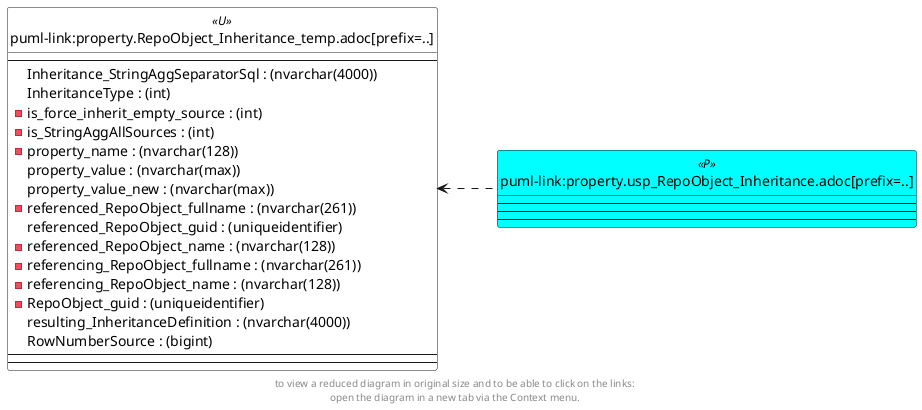 @startuml
left to right direction
'top to bottom direction
hide circle
'avoide "." issues:
set namespaceSeparator none


skinparam class {
  BackgroundColor White
  BackgroundColor<<FN>> Yellow
  BackgroundColor<<FS>> Yellow
  BackgroundColor<<FT>> LightGray
  BackgroundColor<<IF>> Yellow
  BackgroundColor<<IS>> Yellow
  BackgroundColor<<P>> Aqua
  BackgroundColor<<PC>> Aqua
  BackgroundColor<<SN>> Yellow
  BackgroundColor<<SO>> SlateBlue
  BackgroundColor<<TF>> LightGray
  BackgroundColor<<TR>> Tomato
  BackgroundColor<<U>> White
  BackgroundColor<<V>> WhiteSmoke
  BackgroundColor<<X>> Aqua
}


entity "puml-link:property.RepoObject_Inheritance_temp.adoc[prefix=..]" as property.RepoObject_Inheritance_temp << U >> {
  --
  Inheritance_StringAggSeparatorSql : (nvarchar(4000))
  InheritanceType : (int)
  - is_force_inherit_empty_source : (int)
  - is_StringAggAllSources : (int)
  - property_name : (nvarchar(128))
  property_value : (nvarchar(max))
  property_value_new : (nvarchar(max))
  - referenced_RepoObject_fullname : (nvarchar(261))
  referenced_RepoObject_guid : (uniqueidentifier)
  - referenced_RepoObject_name : (nvarchar(128))
  - referencing_RepoObject_fullname : (nvarchar(261))
  - referencing_RepoObject_name : (nvarchar(128))
  - RepoObject_guid : (uniqueidentifier)
  resulting_InheritanceDefinition : (nvarchar(4000))
  RowNumberSource : (bigint)
  --
  --
}

entity "puml-link:property.usp_RepoObject_Inheritance.adoc[prefix=..]" as property.usp_RepoObject_Inheritance << P >> {
  --
  --
  --
}

property.RepoObject_Inheritance_temp <.. property.usp_RepoObject_Inheritance

footer
to view a reduced diagram in original size and to be able to click on the links:
open the diagram in a new tab via the Context menu.
end footer

@enduml

